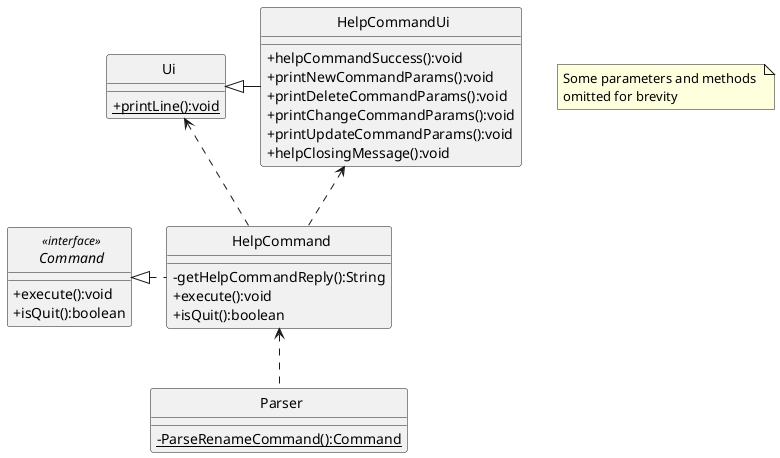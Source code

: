 @startuml
'https://plantuml.com/class-diagram
skinparam classAttributeIconSize 0
skinparam CircledCharacterFontSize 0
skinparam CircledCharacterRadius 0

interface Command
class HelpCommandUi
class HelpCommand
class Parser
class Ui

Ui <|- HelpCommandUi
HelpCommand <.. Parser
Command <|. HelpCommand
Ui <.. HelpCommand
HelpCommandUi <.. HelpCommand

interface Command <<interface>> {
    +execute():void
    +isQuit():boolean
}
class HelpCommand {
    -getHelpCommandReply():String
    +execute():void
    +isQuit():boolean
}

class Ui {
    {static}+printLine():void
}

class HelpCommandUi {
+helpCommandSuccess():void
+printNewCommandParams():void
+printDeleteCommandParams():void
+printChangeCommandParams():void
+printUpdateCommandParams():void
+helpClosingMessage():void
}

class Parser {
    {static}-ParseRenameCommand():Command
}

note "Some parameters and methods \nomitted for brevity" as n1

@enduml

@startuml
hide footbox
participant "SuperTracker" as SuperTracker <<class>> #f5e3a9
participant ":HelpCommand" as HelpCommand #cbf7f4
participant "Ui" as Ui <<class>> #e5c2ea
participant "HelpCommandUi" as HelpCommandUi <<class>> #fbffb2

SuperTracker -> HelpCommand : execute()
activate HelpCommand #cbf7f4

HelpCommand -> HelpCommandUi : helpCommandSuccess()
activate HelpCommandUi #fbffb2
HelpCommandUi --> HelpCommand
deactivate HelpCommandUi

HelpCommand -> Ui : printLine()
activate Ui #e5c2ea
Ui --> HelpCommand
deactivate Ui

alt Valid command word
HelpCommand -> HelpCommandUi : printCommandParams()
activate HelpCommandUi #fbffb2
HelpCommandUi --> HelpCommand
deactivate HelpCommandUi
else Invalid command word
HelpCommand -> HelpCommandUi : printInvalidHelpMessage()
activate HelpCommandUi #fbffb2
HelpCommandUi --> HelpCommand
deactivate HelpCommandUi
end

HelpCommand -> HelpCommandUi : helpClosingMessage()
activate HelpCommandUi #fbffb2
HelpCommandUi --> HelpCommand
deactivate HelpCommandUi

HelpCommand --> SuperTracker
deactivate HelpCommand
@enduml